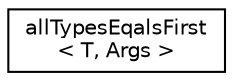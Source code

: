 digraph "Graphical Class Hierarchy"
{
  edge [fontname="Helvetica",fontsize="10",labelfontname="Helvetica",labelfontsize="10"];
  node [fontname="Helvetica",fontsize="10",shape=record];
  rankdir="LR";
  Node1 [label="allTypesEqalsFirst\l\< T, Args \>",height=0.2,width=0.4,color="black", fillcolor="white", style="filled",URL="$structall_types_eqals_first.html"];
}
